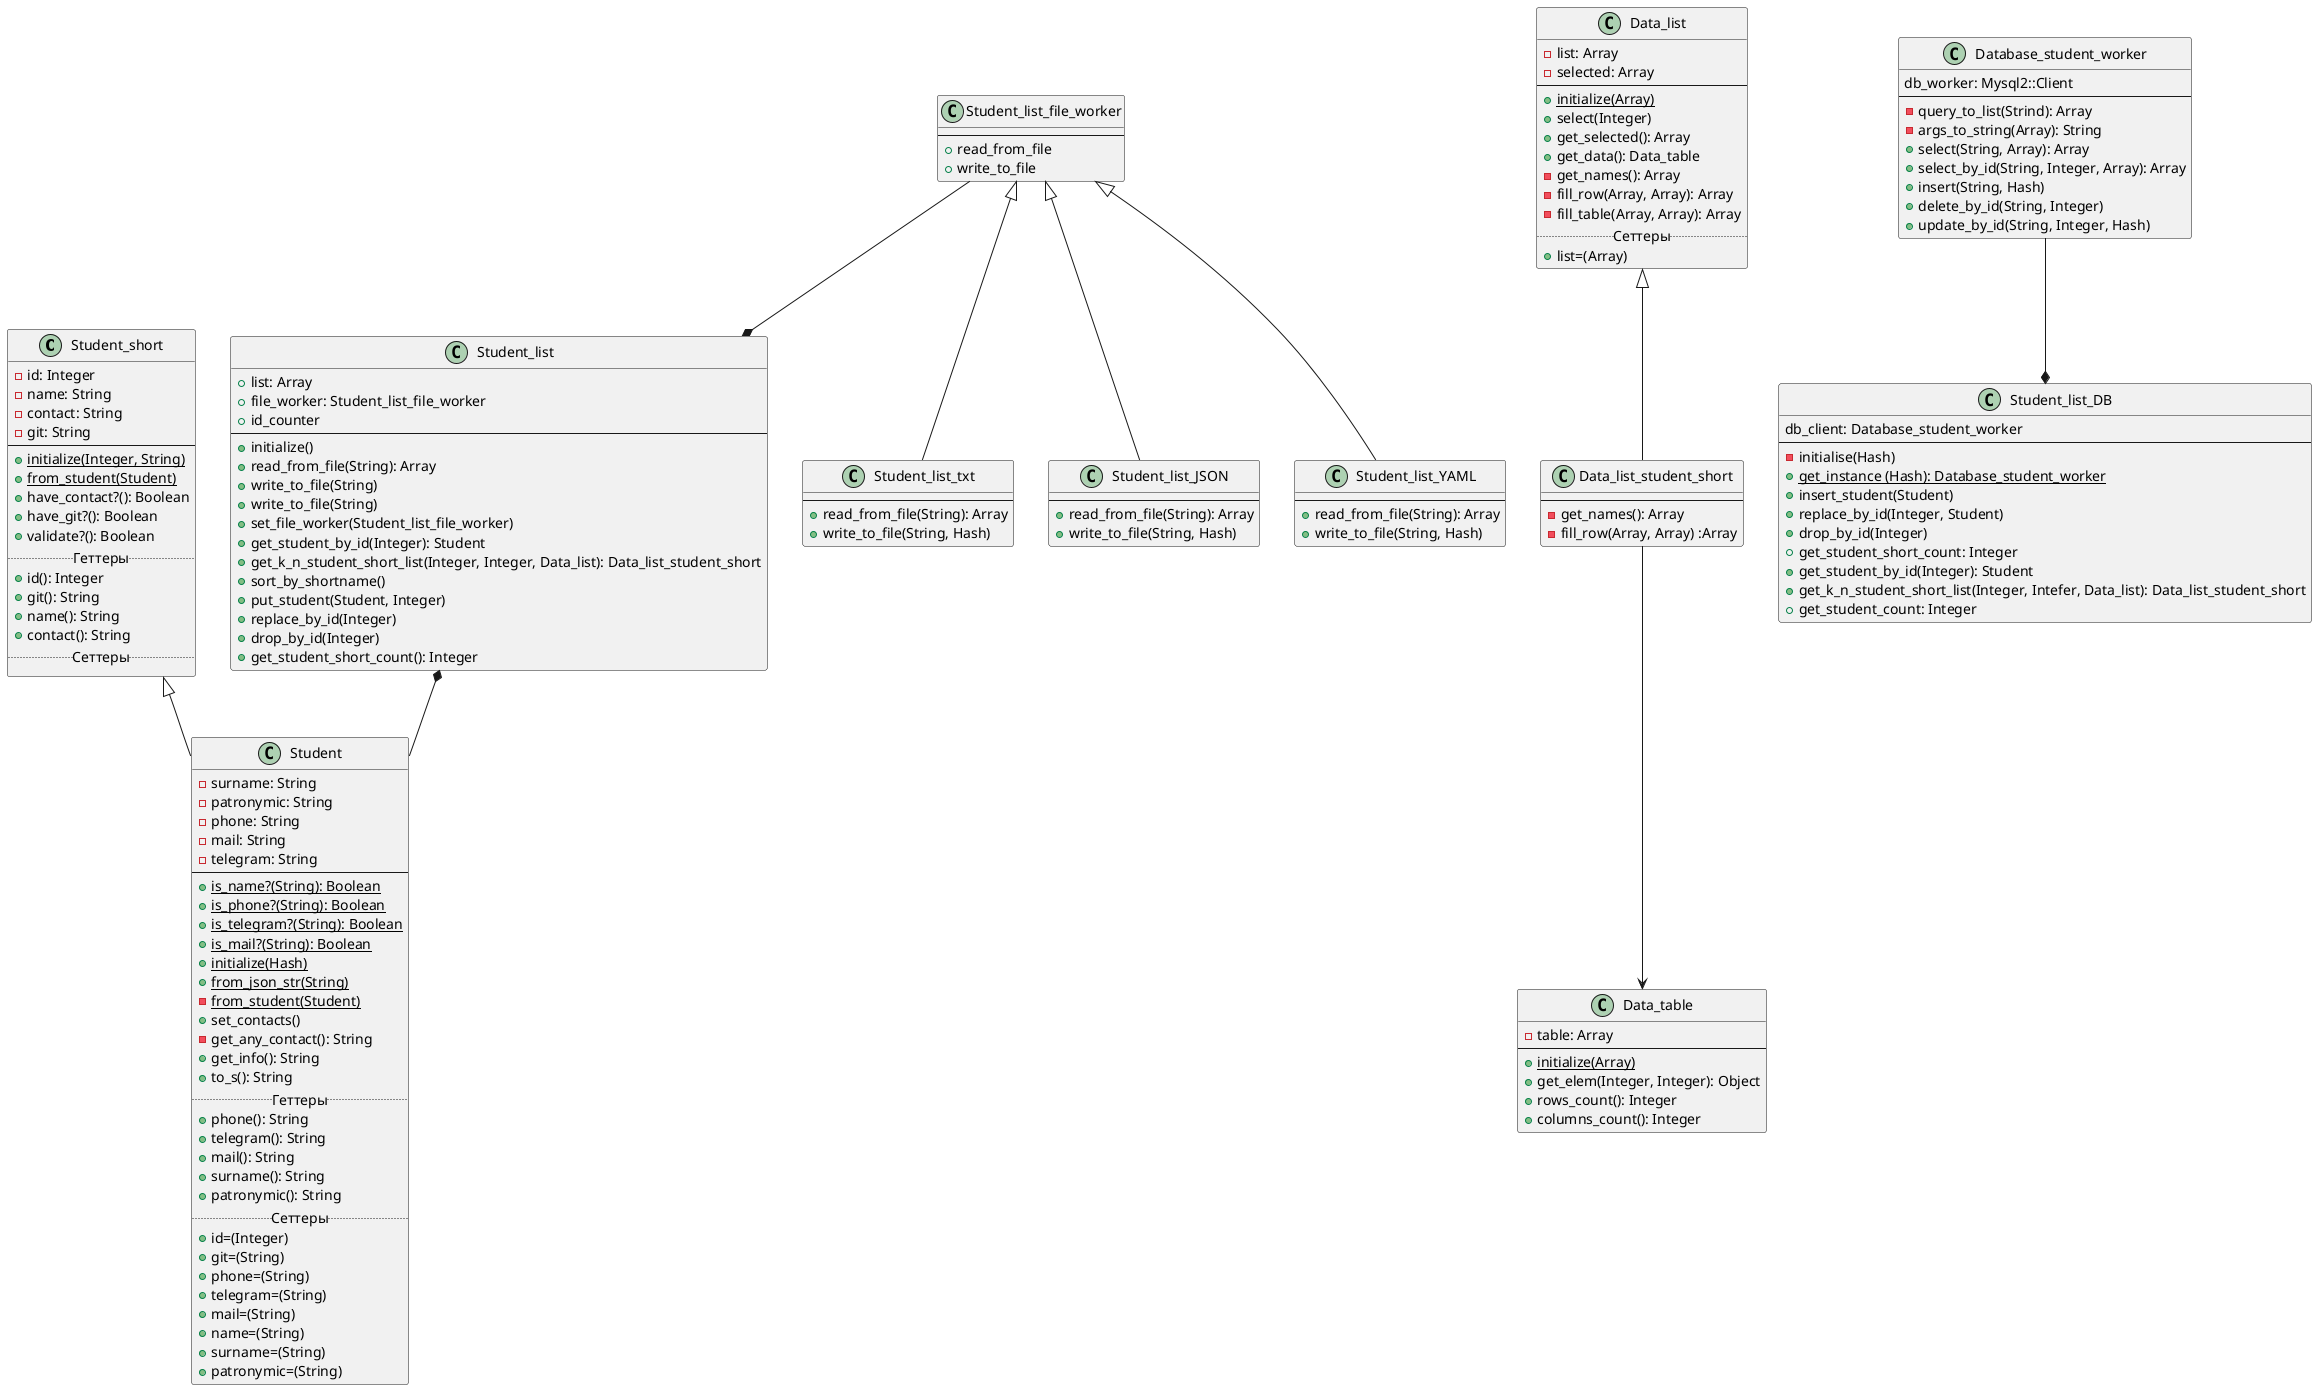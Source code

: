 @startuml
'https://plantuml.com/sequence-diagram
Class Student_short
 {
      -id: Integer
      -name: String
      -contact: String
      -git: String
 --
      +{static}initialize(Integer, String)
      +{static}from_student(Student)
      +have_contact?(): Boolean
      +have_git?(): Boolean
      +validate?(): Boolean
      .. Геттеры ..
      +id(): Integer
      +git(): String
      +name(): String
      +contact(): String
      .. Сеттеры ..
  }


Class Student extends Student_short{
     -surname: String
     -patronymic: String
     -phone: String
     -mail: String
     -telegram: String
--
     +{static}is_name?(String): Boolean
     +{static}is_phone?(String): Boolean
     +{static}is_telegram?(String): Boolean
     +{static}is_mail?(String): Boolean
     +{static}initialize(Hash)
     +{static}from_json_str(String)
     -{static}from_student(Student)
     +set_contacts()
     -get_any_contact(): String
     +get_info(): String
     +to_s(): String
     .. Геттеры ..
     +phone(): String
     +telegram(): String
     +mail(): String
     +surname(): String
     +patronymic(): String
     .. Сеттеры ..
     +id=(Integer)
     +git=(String)
     +phone=(String)
     +telegram=(String)
     +mail=(String)
     +name=(String)
     +surname=(String)
     +patronymic=(String)
 }

Class Data_list
 {
      -list: Array
      -selected: Array
 --
      +{static}initialize(Array)
      +select(Integer)
      +get_selected(): Array
      +get_data(): Data_table
      -get_names(): Array
      -fill_row(Array, Array): Array
      -fill_table(Array, Array): Array
..Сеттеры..
      +list=(Array)
  }

Class Data_list_student_short extends Data_list
 {
 --
      -get_names(): Array
      -fill_row(Array, Array) :Array
  }

Class Data_table
 {
      -table: Array
 --
      +{static}initialize(Array)
      +get_elem(Integer, Integer): Object
      +rows_count(): Integer
      +columns_count(): Integer
  }
Class Student_list
{
+list: Array
+file_worker: Student_list_file_worker
+id_counter
--
      +initialize()
+read_from_file(String): Array
+write_to_file(String)
+write_to_file(String)
+set_file_worker(Student_list_file_worker)
      +get_student_by_id(Integer): Student
      +get_k_n_student_short_list(Integer, Integer, Data_list): Data_list_student_short
      +sort_by_shortname()
      +put_student(Student, Integer)
      +replace_by_id(Integer)
      +drop_by_id(Integer)
      +get_student_short_count(): Integer
}

Class Student_list_file_worker
{
--
+read_from_file
+write_to_file
}

Class Student_list_txt extends Student_list_file_worker
{
--
+read_from_file(String): Array
+write_to_file(String, Hash)
}

Class Student_list_JSON extends Student_list_file_worker
{
--
+read_from_file(String): Array
+write_to_file(String, Hash)
}

Class Student_list_YAML extends Student_list_file_worker
{
--
+read_from_file(String): Array
+write_to_file(String, Hash)
}
Class Database_student_worker
{
db_worker: Mysql2::Client
--
-query_to_list(Strind): Array
-args_to_string(Array): String
+select(String, Array): Array
+select_by_id(String, Integer, Array): Array
+insert(String, Hash)
+delete_by_id(String, Integer)
+update_by_id(String, Integer, Hash)
}
Class Student_list_DB
{
db_client: Database_student_worker
--
-initialise(Hash)
+{static} get_instance (Hash): Database_student_worker
+insert_student(Student)
+replace_by_id(Integer, Student)
+drop_by_id(Integer)
+get_student_short_count: Integer
+get_student_by_id(Integer): Student
+get_k_n_student_short_list(Integer, Intefer, Data_list): Data_list_student_short
+get_student_count: Integer
}
Database_student_worker--*Student_list_DB
Student_list_file_worker --* Student_list
Data_list_student_short --> Data_table
Student_list *-- Student
@enduml